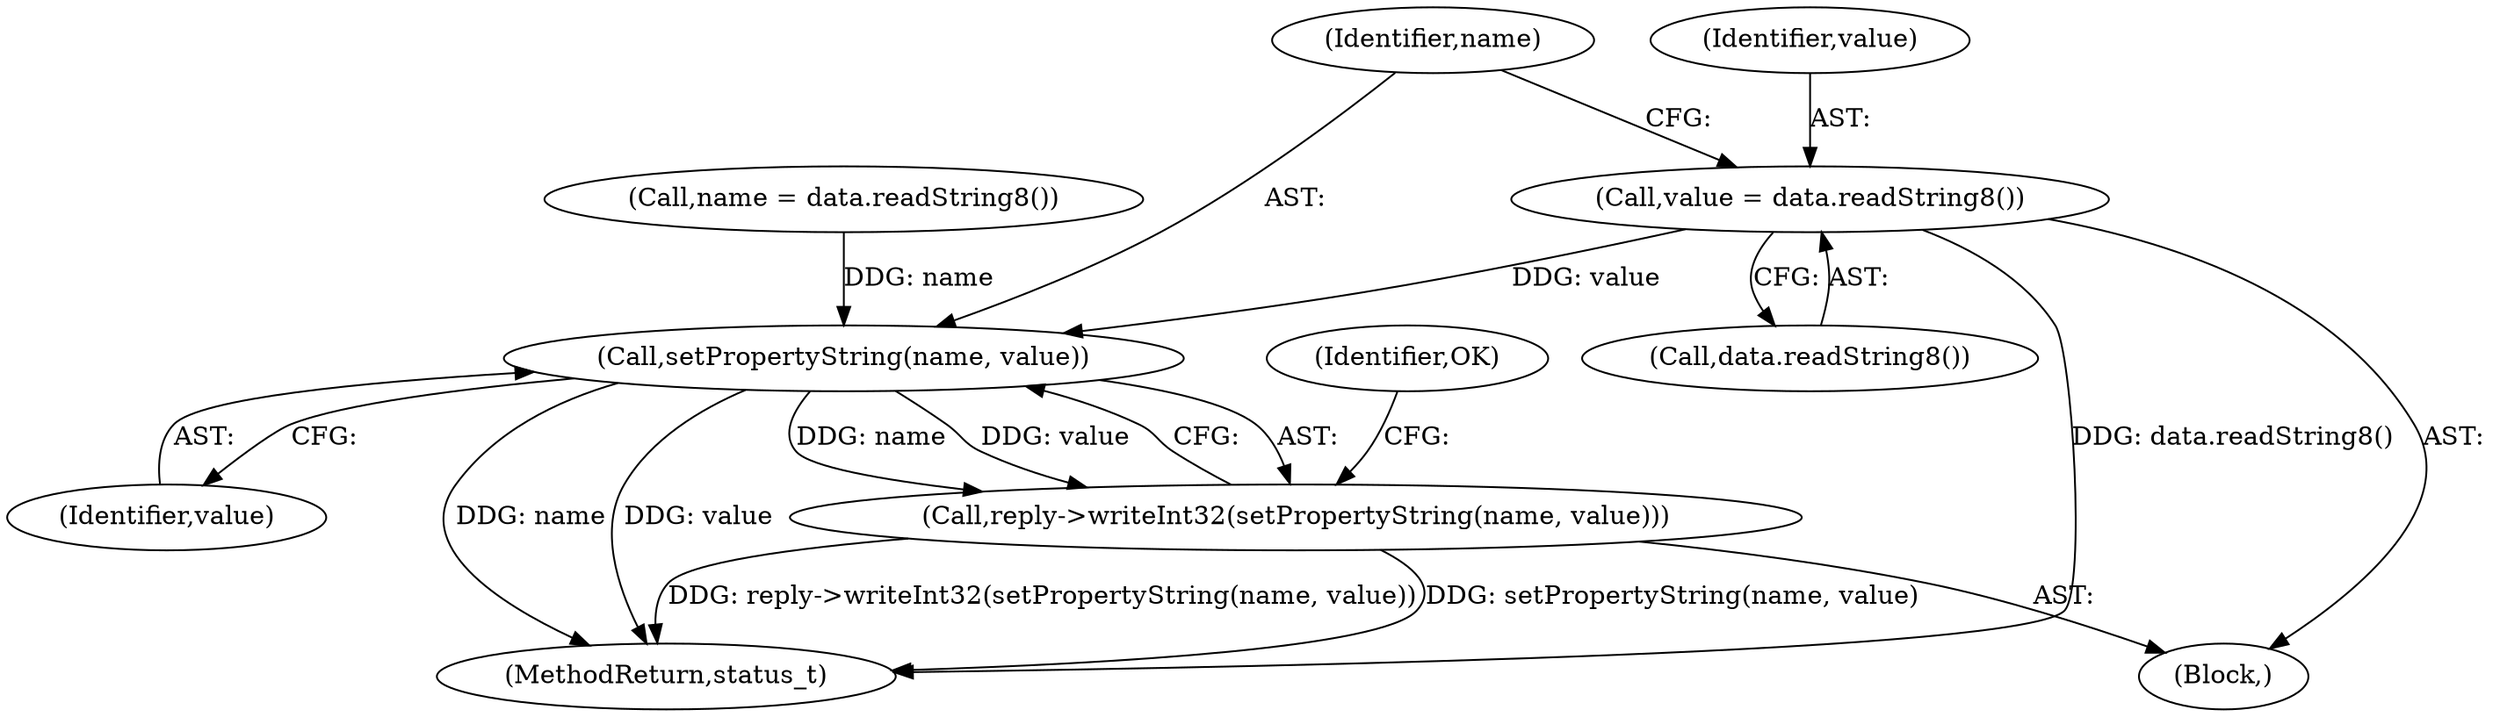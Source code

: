 digraph "0_Android_5a856f2092f7086aa0fea9ae06b9255befcdcd34@API" {
"1000616" [label="(Call,value = data.readString8())"];
"1000620" [label="(Call,setPropertyString(name, value))"];
"1000619" [label="(Call,reply->writeInt32(setPropertyString(name, value)))"];
"1000616" [label="(Call,value = data.readString8())"];
"1000619" [label="(Call,reply->writeInt32(setPropertyString(name, value)))"];
"1000901" [label="(MethodReturn,status_t)"];
"1000618" [label="(Call,data.readString8())"];
"1000624" [label="(Identifier,OK)"];
"1000617" [label="(Identifier,value)"];
"1000606" [label="(Block,)"];
"1000622" [label="(Identifier,value)"];
"1000620" [label="(Call,setPropertyString(name, value))"];
"1000612" [label="(Call,name = data.readString8())"];
"1000621" [label="(Identifier,name)"];
"1000616" -> "1000606"  [label="AST: "];
"1000616" -> "1000618"  [label="CFG: "];
"1000617" -> "1000616"  [label="AST: "];
"1000618" -> "1000616"  [label="AST: "];
"1000621" -> "1000616"  [label="CFG: "];
"1000616" -> "1000901"  [label="DDG: data.readString8()"];
"1000616" -> "1000620"  [label="DDG: value"];
"1000620" -> "1000619"  [label="AST: "];
"1000620" -> "1000622"  [label="CFG: "];
"1000621" -> "1000620"  [label="AST: "];
"1000622" -> "1000620"  [label="AST: "];
"1000619" -> "1000620"  [label="CFG: "];
"1000620" -> "1000901"  [label="DDG: value"];
"1000620" -> "1000901"  [label="DDG: name"];
"1000620" -> "1000619"  [label="DDG: name"];
"1000620" -> "1000619"  [label="DDG: value"];
"1000612" -> "1000620"  [label="DDG: name"];
"1000619" -> "1000606"  [label="AST: "];
"1000624" -> "1000619"  [label="CFG: "];
"1000619" -> "1000901"  [label="DDG: reply->writeInt32(setPropertyString(name, value))"];
"1000619" -> "1000901"  [label="DDG: setPropertyString(name, value)"];
}
